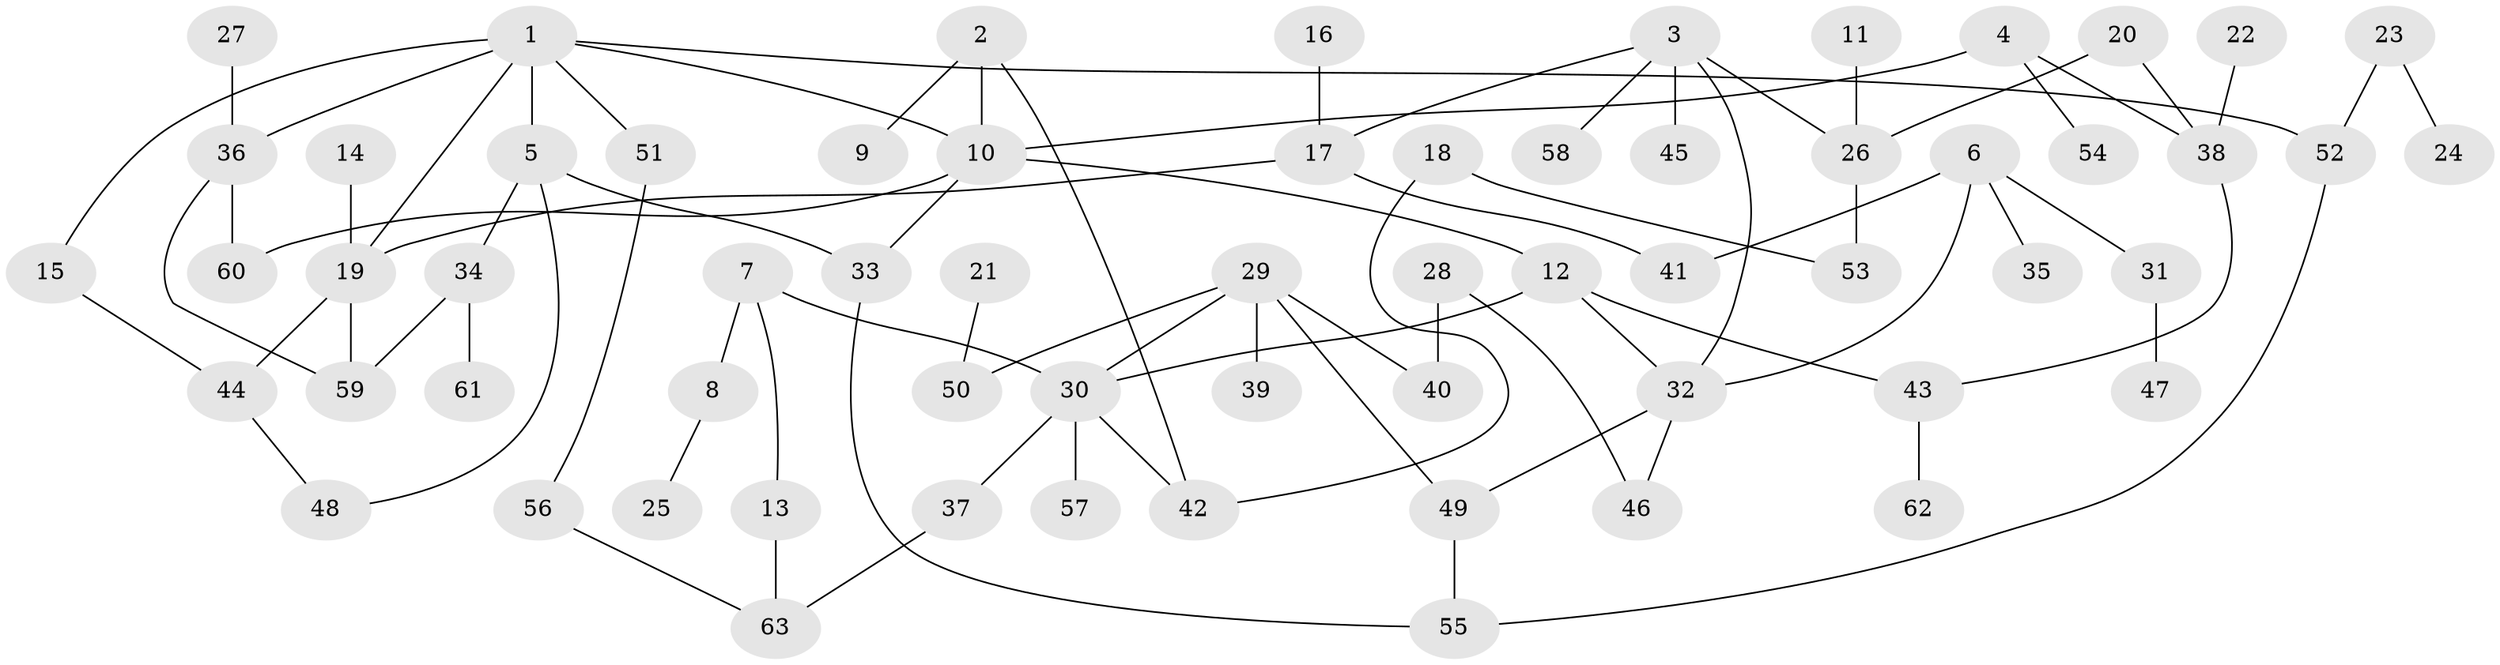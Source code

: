 // original degree distribution, {4: 0.088, 5: 0.032, 7: 0.016, 8: 0.008, 3: 0.192, 2: 0.28, 6: 0.016, 1: 0.368}
// Generated by graph-tools (version 1.1) at 2025/00/03/09/25 03:00:58]
// undirected, 63 vertices, 80 edges
graph export_dot {
graph [start="1"]
  node [color=gray90,style=filled];
  1;
  2;
  3;
  4;
  5;
  6;
  7;
  8;
  9;
  10;
  11;
  12;
  13;
  14;
  15;
  16;
  17;
  18;
  19;
  20;
  21;
  22;
  23;
  24;
  25;
  26;
  27;
  28;
  29;
  30;
  31;
  32;
  33;
  34;
  35;
  36;
  37;
  38;
  39;
  40;
  41;
  42;
  43;
  44;
  45;
  46;
  47;
  48;
  49;
  50;
  51;
  52;
  53;
  54;
  55;
  56;
  57;
  58;
  59;
  60;
  61;
  62;
  63;
  1 -- 5 [weight=1.0];
  1 -- 10 [weight=1.0];
  1 -- 15 [weight=1.0];
  1 -- 19 [weight=1.0];
  1 -- 36 [weight=1.0];
  1 -- 51 [weight=1.0];
  1 -- 52 [weight=1.0];
  2 -- 9 [weight=1.0];
  2 -- 10 [weight=1.0];
  2 -- 42 [weight=1.0];
  3 -- 17 [weight=1.0];
  3 -- 26 [weight=1.0];
  3 -- 32 [weight=1.0];
  3 -- 45 [weight=1.0];
  3 -- 58 [weight=1.0];
  4 -- 10 [weight=1.0];
  4 -- 38 [weight=1.0];
  4 -- 54 [weight=1.0];
  5 -- 33 [weight=1.0];
  5 -- 34 [weight=1.0];
  5 -- 48 [weight=1.0];
  6 -- 31 [weight=1.0];
  6 -- 32 [weight=1.0];
  6 -- 35 [weight=1.0];
  6 -- 41 [weight=1.0];
  7 -- 8 [weight=1.0];
  7 -- 13 [weight=1.0];
  7 -- 30 [weight=1.0];
  8 -- 25 [weight=1.0];
  10 -- 12 [weight=1.0];
  10 -- 33 [weight=1.0];
  10 -- 60 [weight=1.0];
  11 -- 26 [weight=1.0];
  12 -- 30 [weight=1.0];
  12 -- 32 [weight=1.0];
  12 -- 43 [weight=1.0];
  13 -- 63 [weight=1.0];
  14 -- 19 [weight=1.0];
  15 -- 44 [weight=1.0];
  16 -- 17 [weight=1.0];
  17 -- 19 [weight=1.0];
  17 -- 41 [weight=1.0];
  18 -- 42 [weight=1.0];
  18 -- 53 [weight=1.0];
  19 -- 44 [weight=1.0];
  19 -- 59 [weight=1.0];
  20 -- 26 [weight=1.0];
  20 -- 38 [weight=1.0];
  21 -- 50 [weight=1.0];
  22 -- 38 [weight=1.0];
  23 -- 24 [weight=1.0];
  23 -- 52 [weight=1.0];
  26 -- 53 [weight=1.0];
  27 -- 36 [weight=1.0];
  28 -- 40 [weight=1.0];
  28 -- 46 [weight=1.0];
  29 -- 30 [weight=1.0];
  29 -- 39 [weight=1.0];
  29 -- 40 [weight=1.0];
  29 -- 49 [weight=1.0];
  29 -- 50 [weight=1.0];
  30 -- 37 [weight=1.0];
  30 -- 42 [weight=1.0];
  30 -- 57 [weight=1.0];
  31 -- 47 [weight=1.0];
  32 -- 46 [weight=1.0];
  32 -- 49 [weight=1.0];
  33 -- 55 [weight=1.0];
  34 -- 59 [weight=1.0];
  34 -- 61 [weight=1.0];
  36 -- 59 [weight=1.0];
  36 -- 60 [weight=1.0];
  37 -- 63 [weight=1.0];
  38 -- 43 [weight=1.0];
  43 -- 62 [weight=1.0];
  44 -- 48 [weight=1.0];
  49 -- 55 [weight=1.0];
  51 -- 56 [weight=1.0];
  52 -- 55 [weight=1.0];
  56 -- 63 [weight=1.0];
}

